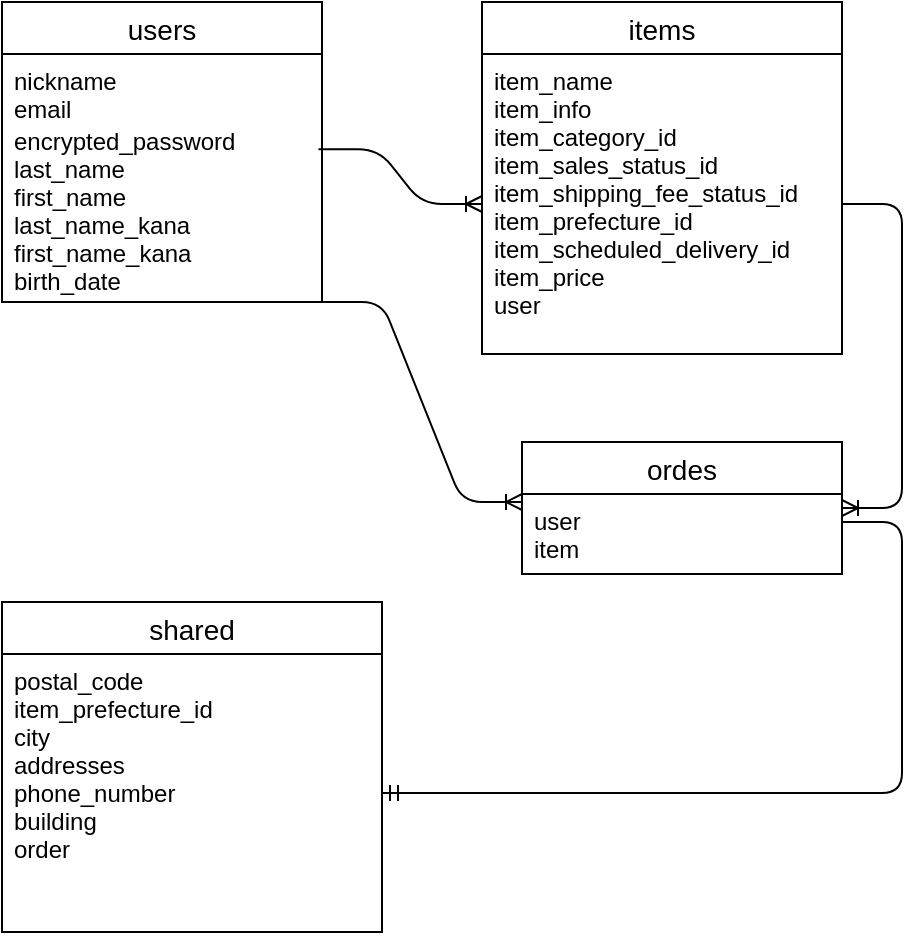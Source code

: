 <mxfile>
    <diagram id="BIKs4v--tRqN0adXqXpU" name="ページ1">
        <mxGraphModel dx="746" dy="1729" grid="1" gridSize="10" guides="1" tooltips="1" connect="1" arrows="1" fold="1" page="1" pageScale="1" pageWidth="827" pageHeight="1169" math="0" shadow="0">
            <root>
                <mxCell id="0"/>
                <mxCell id="1" parent="0"/>
                <mxCell id="6" value="users" style="swimlane;fontStyle=0;childLayout=stackLayout;horizontal=1;startSize=26;horizontalStack=0;resizeParent=1;resizeParentMax=0;resizeLast=0;collapsible=1;marginBottom=0;align=center;fontSize=14;" vertex="1" parent="1">
                    <mxGeometry x="70" y="-190" width="160" height="150" as="geometry"/>
                </mxCell>
                <mxCell id="7" value="nickname&#10;email&#10;" style="text;strokeColor=none;fillColor=none;spacingLeft=4;spacingRight=4;overflow=hidden;rotatable=0;points=[[0,0.5],[1,0.5]];portConstraint=eastwest;fontSize=12;" vertex="1" parent="6">
                    <mxGeometry y="26" width="160" height="30" as="geometry"/>
                </mxCell>
                <mxCell id="9" value="encrypted_password&#10;last_name&#10;first_name&#10;last_name_kana&#10;first_name_kana&#10;birth_date&#10;" style="text;strokeColor=none;fillColor=none;spacingLeft=4;spacingRight=4;overflow=hidden;rotatable=0;points=[[0,0.5],[1,0.5]];portConstraint=eastwest;fontSize=12;" vertex="1" parent="6">
                    <mxGeometry y="56" width="160" height="94" as="geometry"/>
                </mxCell>
                <mxCell id="10" value="items" style="swimlane;fontStyle=0;childLayout=stackLayout;horizontal=1;startSize=26;horizontalStack=0;resizeParent=1;resizeParentMax=0;resizeLast=0;collapsible=1;marginBottom=0;align=center;fontSize=14;" vertex="1" parent="1">
                    <mxGeometry x="310" y="-190" width="180" height="176" as="geometry"/>
                </mxCell>
                <mxCell id="11" value="item_name&#10;item_info&#10;item_category_id&#10;item_sales_status_id&#10;item_shipping_fee_status_id&#10;item_prefecture_id&#10;item_scheduled_delivery_id&#10;item_price&#10;user" style="text;strokeColor=none;fillColor=none;spacingLeft=4;spacingRight=4;overflow=hidden;rotatable=0;points=[[0,0.5],[1,0.5]];portConstraint=eastwest;fontSize=12;" vertex="1" parent="10">
                    <mxGeometry y="26" width="180" height="150" as="geometry"/>
                </mxCell>
                <mxCell id="16" value="ordes" style="swimlane;fontStyle=0;childLayout=stackLayout;horizontal=1;startSize=26;horizontalStack=0;resizeParent=1;resizeParentMax=0;resizeLast=0;collapsible=1;marginBottom=0;align=center;fontSize=14;" vertex="1" parent="1">
                    <mxGeometry x="330" y="30" width="160" height="66" as="geometry"/>
                </mxCell>
                <mxCell id="17" value="user&#10;item" style="text;strokeColor=none;fillColor=none;spacingLeft=4;spacingRight=4;overflow=hidden;rotatable=0;points=[[0,0.5],[1,0.5]];portConstraint=eastwest;fontSize=12;" vertex="1" parent="16">
                    <mxGeometry y="26" width="160" height="40" as="geometry"/>
                </mxCell>
                <mxCell id="65" value="" style="edgeStyle=entityRelationEdgeStyle;fontSize=12;html=1;endArrow=ERoneToMany;" edge="1" parent="1">
                    <mxGeometry width="100" height="100" relative="1" as="geometry">
                        <mxPoint x="230" y="-40" as="sourcePoint"/>
                        <mxPoint x="330" y="60" as="targetPoint"/>
                    </mxGeometry>
                </mxCell>
                <mxCell id="28" value="shared" style="swimlane;fontStyle=0;childLayout=stackLayout;horizontal=1;startSize=26;horizontalStack=0;resizeParent=1;resizeParentMax=0;resizeLast=0;collapsible=1;marginBottom=0;align=center;fontSize=14;" vertex="1" parent="1">
                    <mxGeometry x="70" y="110" width="190" height="165" as="geometry"/>
                </mxCell>
                <mxCell id="29" value="postal_code&#10;item_prefecture_id&#10;city&#10;addresses&#10;phone_number&#10;building&#10;order" style="text;strokeColor=none;fillColor=none;spacingLeft=4;spacingRight=4;overflow=hidden;rotatable=0;points=[[0,0.5],[1,0.5]];portConstraint=eastwest;fontSize=12;" vertex="1" parent="28">
                    <mxGeometry y="26" width="190" height="139" as="geometry"/>
                </mxCell>
                <mxCell id="61" value="" style="edgeStyle=entityRelationEdgeStyle;fontSize=12;html=1;endArrow=ERoneToMany;exitX=0.989;exitY=0.187;exitDx=0;exitDy=0;exitPerimeter=0;" edge="1" parent="1" source="9" target="11">
                    <mxGeometry width="100" height="100" relative="1" as="geometry">
                        <mxPoint x="340" y="110" as="sourcePoint"/>
                        <mxPoint x="440" y="10" as="targetPoint"/>
                    </mxGeometry>
                </mxCell>
                <mxCell id="76" value="" style="edgeStyle=entityRelationEdgeStyle;fontSize=12;html=1;endArrow=ERmandOne;entryX=1;entryY=0.5;entryDx=0;entryDy=0;" edge="1" parent="1" target="29">
                    <mxGeometry width="100" height="100" relative="1" as="geometry">
                        <mxPoint x="490" y="70" as="sourcePoint"/>
                        <mxPoint x="350" y="160" as="targetPoint"/>
                    </mxGeometry>
                </mxCell>
                <mxCell id="78" value="" style="edgeStyle=entityRelationEdgeStyle;fontSize=12;html=1;endArrow=ERoneToMany;" edge="1" parent="1" source="11" target="16">
                    <mxGeometry width="100" height="100" relative="1" as="geometry">
                        <mxPoint x="430" y="33.36" as="sourcePoint"/>
                        <mxPoint x="540" y="53.36" as="targetPoint"/>
                    </mxGeometry>
                </mxCell>
            </root>
        </mxGraphModel>
    </diagram>
</mxfile>